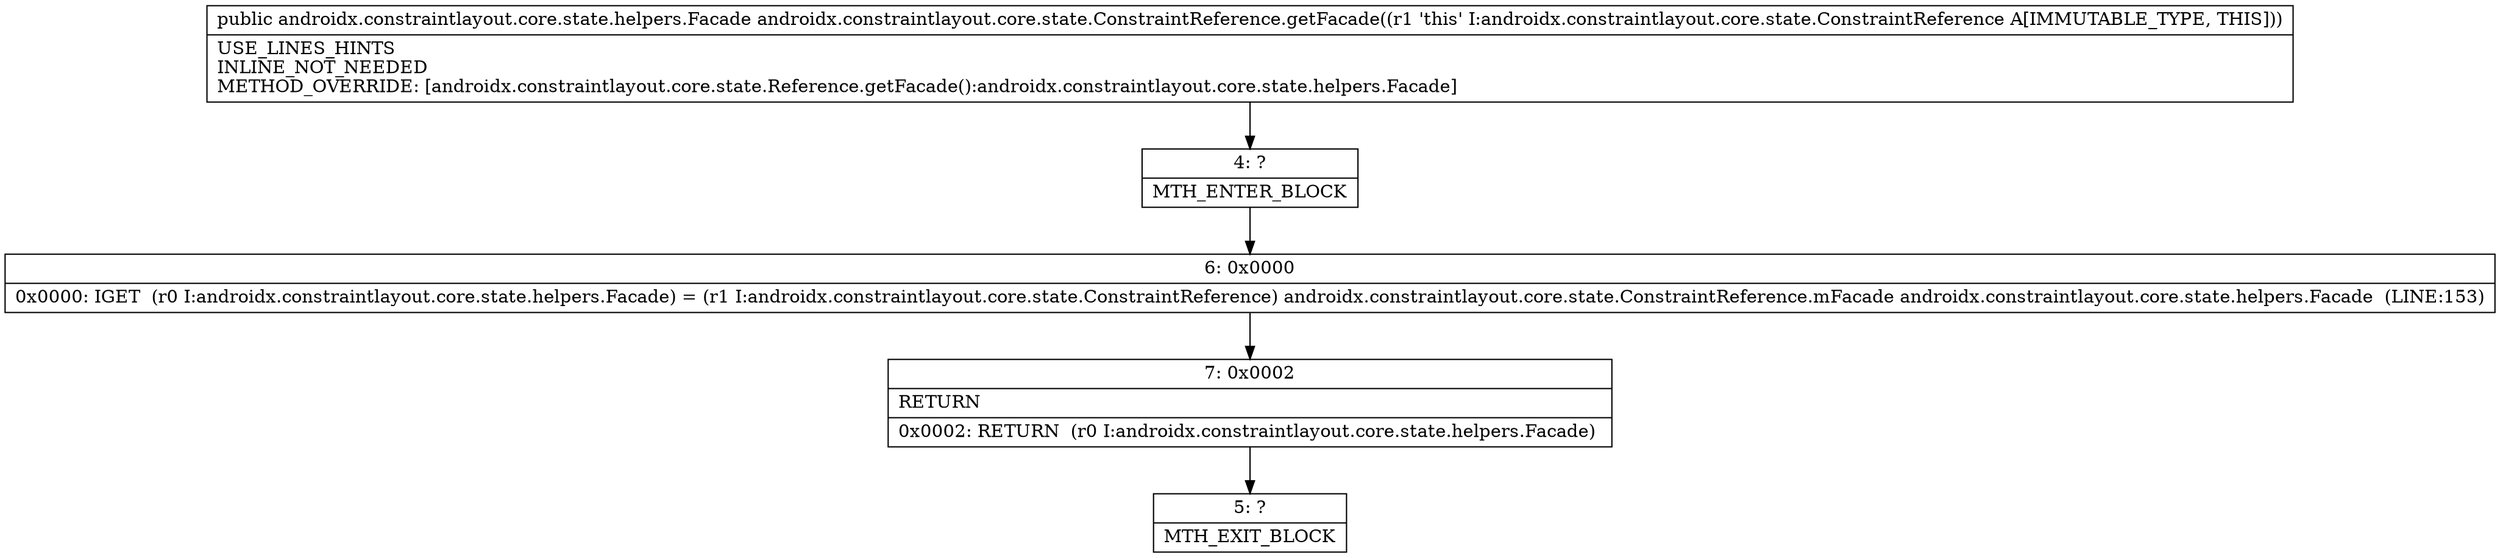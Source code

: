 digraph "CFG forandroidx.constraintlayout.core.state.ConstraintReference.getFacade()Landroidx\/constraintlayout\/core\/state\/helpers\/Facade;" {
Node_4 [shape=record,label="{4\:\ ?|MTH_ENTER_BLOCK\l}"];
Node_6 [shape=record,label="{6\:\ 0x0000|0x0000: IGET  (r0 I:androidx.constraintlayout.core.state.helpers.Facade) = (r1 I:androidx.constraintlayout.core.state.ConstraintReference) androidx.constraintlayout.core.state.ConstraintReference.mFacade androidx.constraintlayout.core.state.helpers.Facade  (LINE:153)\l}"];
Node_7 [shape=record,label="{7\:\ 0x0002|RETURN\l|0x0002: RETURN  (r0 I:androidx.constraintlayout.core.state.helpers.Facade) \l}"];
Node_5 [shape=record,label="{5\:\ ?|MTH_EXIT_BLOCK\l}"];
MethodNode[shape=record,label="{public androidx.constraintlayout.core.state.helpers.Facade androidx.constraintlayout.core.state.ConstraintReference.getFacade((r1 'this' I:androidx.constraintlayout.core.state.ConstraintReference A[IMMUTABLE_TYPE, THIS]))  | USE_LINES_HINTS\lINLINE_NOT_NEEDED\lMETHOD_OVERRIDE: [androidx.constraintlayout.core.state.Reference.getFacade():androidx.constraintlayout.core.state.helpers.Facade]\l}"];
MethodNode -> Node_4;Node_4 -> Node_6;
Node_6 -> Node_7;
Node_7 -> Node_5;
}

